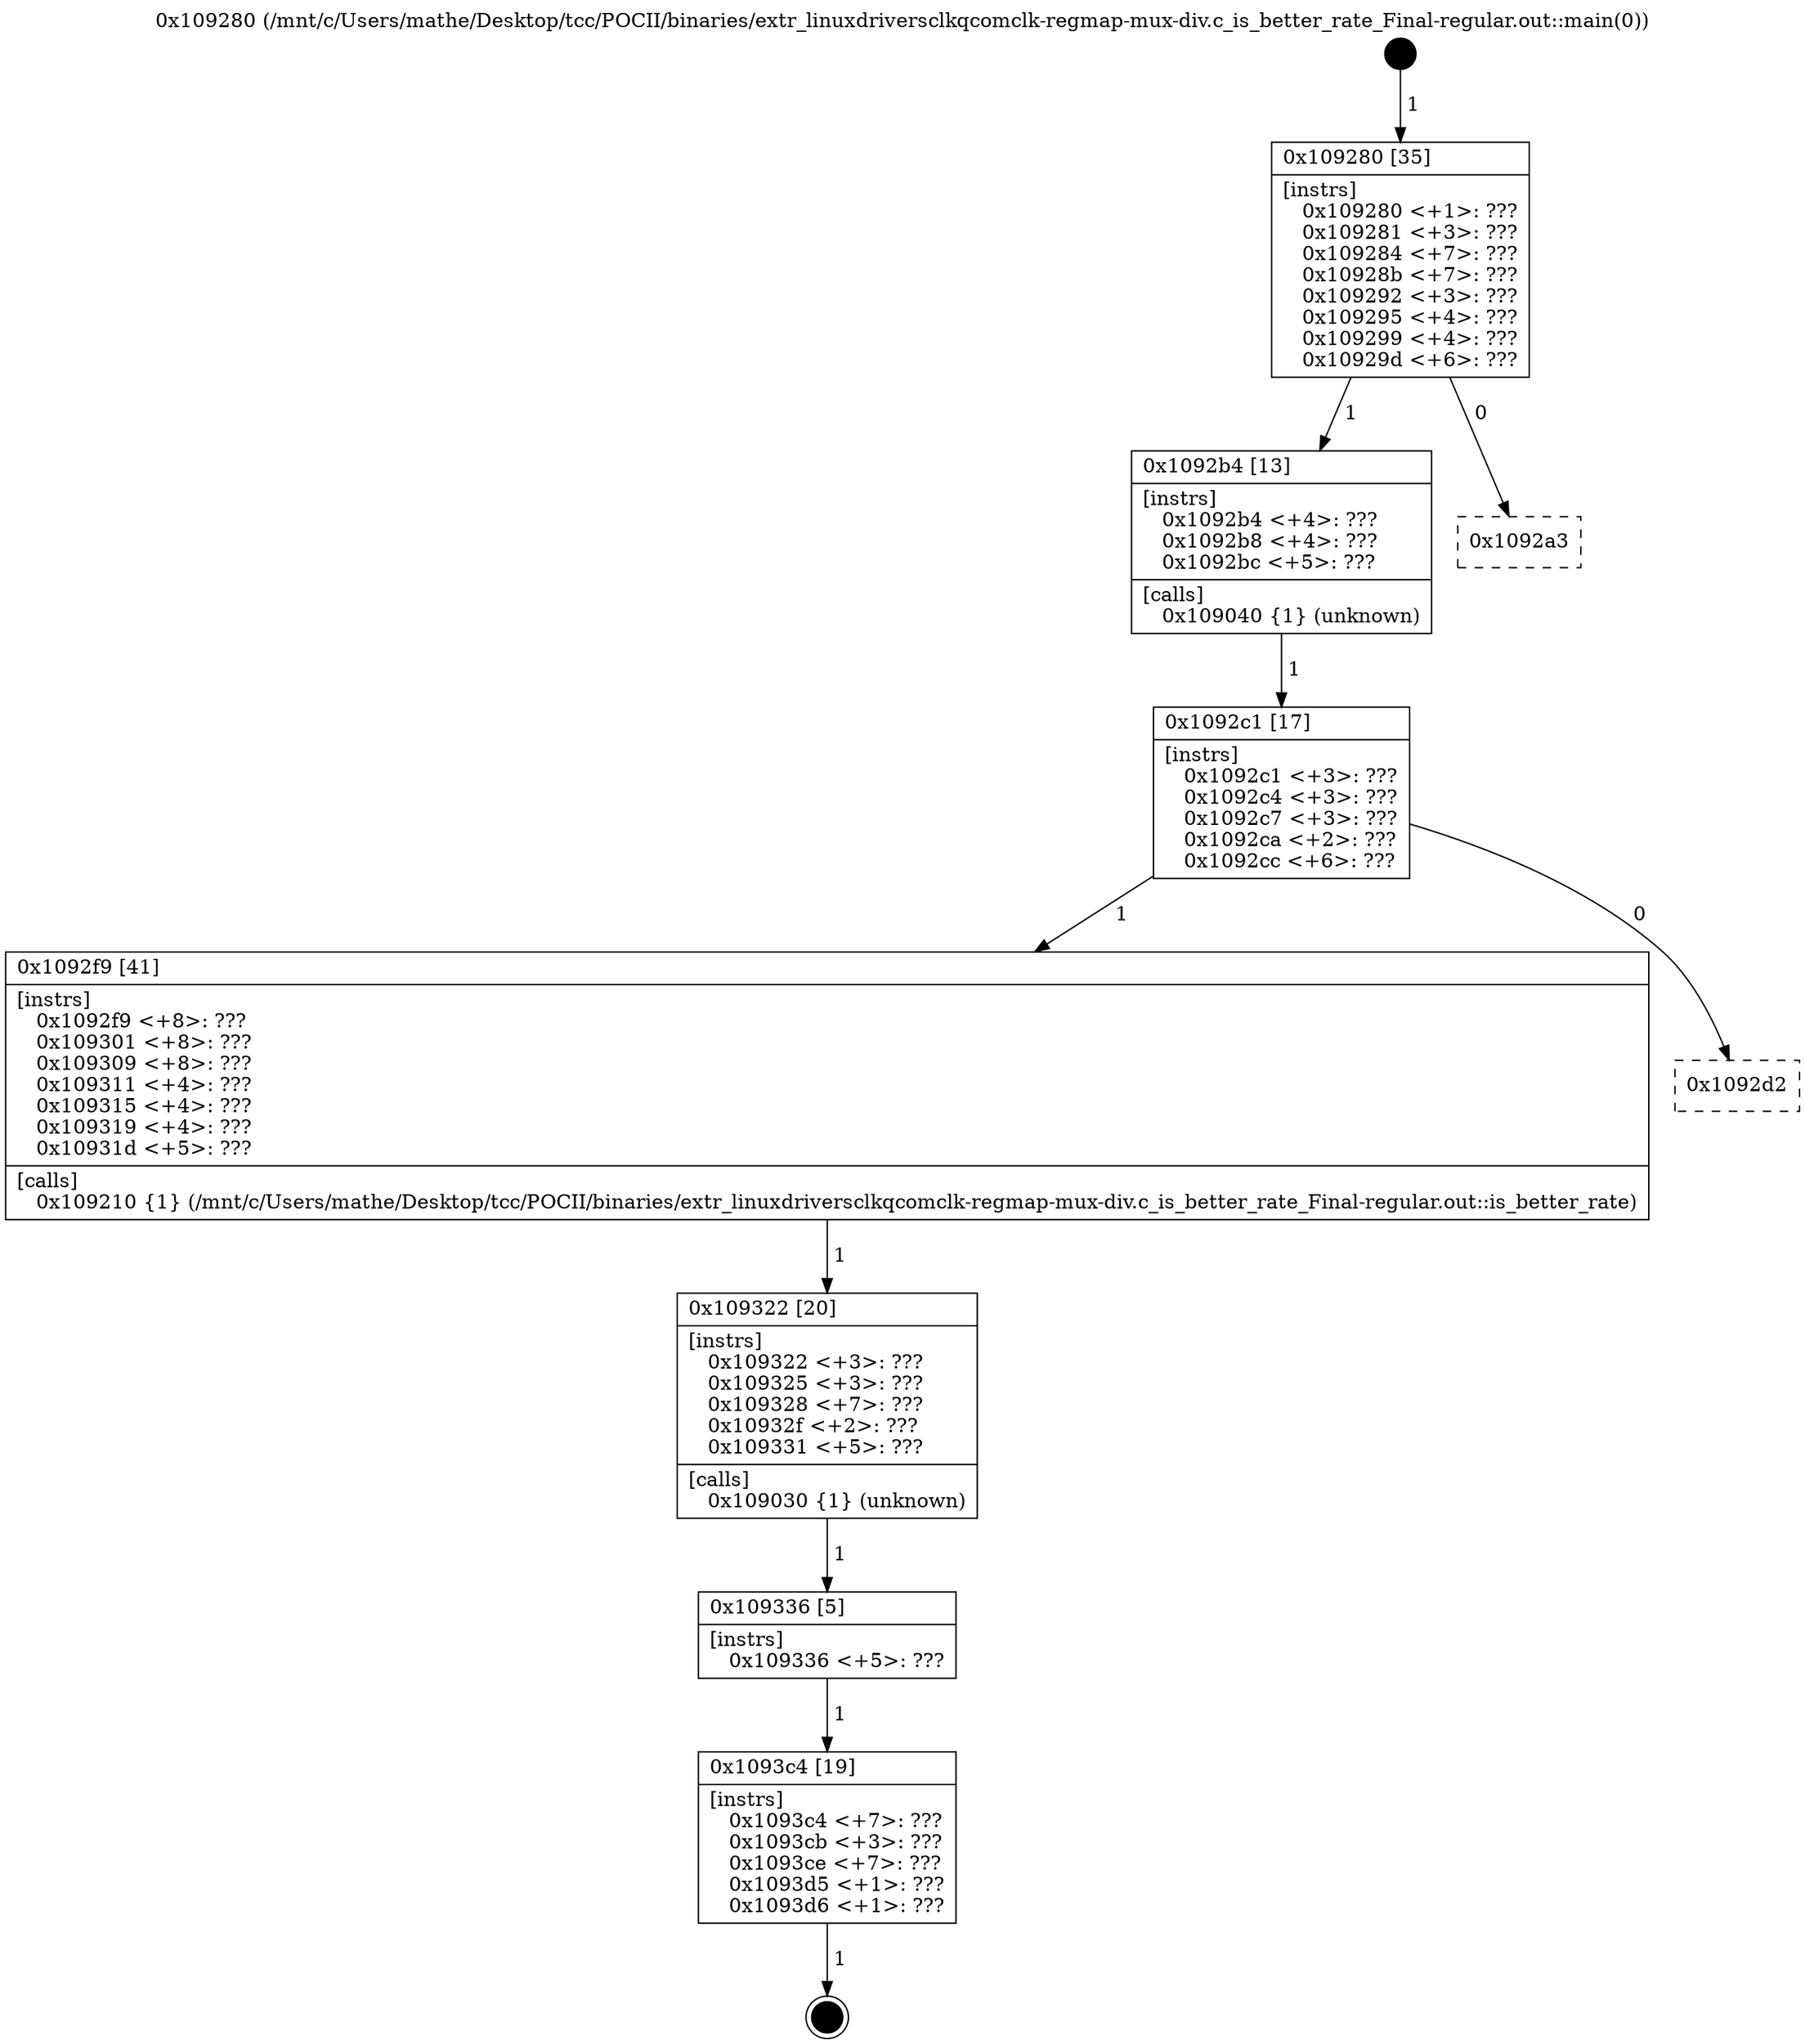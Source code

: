 digraph "0x109280" {
  label = "0x109280 (/mnt/c/Users/mathe/Desktop/tcc/POCII/binaries/extr_linuxdriversclkqcomclk-regmap-mux-div.c_is_better_rate_Final-regular.out::main(0))"
  labelloc = "t"
  node[shape=record]

  Entry [label="",width=0.3,height=0.3,shape=circle,fillcolor=black,style=filled]
  "0x109280" [label="{
     0x109280 [35]\l
     | [instrs]\l
     &nbsp;&nbsp;0x109280 \<+1\>: ???\l
     &nbsp;&nbsp;0x109281 \<+3\>: ???\l
     &nbsp;&nbsp;0x109284 \<+7\>: ???\l
     &nbsp;&nbsp;0x10928b \<+7\>: ???\l
     &nbsp;&nbsp;0x109292 \<+3\>: ???\l
     &nbsp;&nbsp;0x109295 \<+4\>: ???\l
     &nbsp;&nbsp;0x109299 \<+4\>: ???\l
     &nbsp;&nbsp;0x10929d \<+6\>: ???\l
  }"]
  "0x1092b4" [label="{
     0x1092b4 [13]\l
     | [instrs]\l
     &nbsp;&nbsp;0x1092b4 \<+4\>: ???\l
     &nbsp;&nbsp;0x1092b8 \<+4\>: ???\l
     &nbsp;&nbsp;0x1092bc \<+5\>: ???\l
     | [calls]\l
     &nbsp;&nbsp;0x109040 \{1\} (unknown)\l
  }"]
  "0x1092a3" [label="{
     0x1092a3\l
  }", style=dashed]
  "0x1092c1" [label="{
     0x1092c1 [17]\l
     | [instrs]\l
     &nbsp;&nbsp;0x1092c1 \<+3\>: ???\l
     &nbsp;&nbsp;0x1092c4 \<+3\>: ???\l
     &nbsp;&nbsp;0x1092c7 \<+3\>: ???\l
     &nbsp;&nbsp;0x1092ca \<+2\>: ???\l
     &nbsp;&nbsp;0x1092cc \<+6\>: ???\l
  }"]
  "0x1092f9" [label="{
     0x1092f9 [41]\l
     | [instrs]\l
     &nbsp;&nbsp;0x1092f9 \<+8\>: ???\l
     &nbsp;&nbsp;0x109301 \<+8\>: ???\l
     &nbsp;&nbsp;0x109309 \<+8\>: ???\l
     &nbsp;&nbsp;0x109311 \<+4\>: ???\l
     &nbsp;&nbsp;0x109315 \<+4\>: ???\l
     &nbsp;&nbsp;0x109319 \<+4\>: ???\l
     &nbsp;&nbsp;0x10931d \<+5\>: ???\l
     | [calls]\l
     &nbsp;&nbsp;0x109210 \{1\} (/mnt/c/Users/mathe/Desktop/tcc/POCII/binaries/extr_linuxdriversclkqcomclk-regmap-mux-div.c_is_better_rate_Final-regular.out::is_better_rate)\l
  }"]
  "0x1092d2" [label="{
     0x1092d2\l
  }", style=dashed]
  "0x109322" [label="{
     0x109322 [20]\l
     | [instrs]\l
     &nbsp;&nbsp;0x109322 \<+3\>: ???\l
     &nbsp;&nbsp;0x109325 \<+3\>: ???\l
     &nbsp;&nbsp;0x109328 \<+7\>: ???\l
     &nbsp;&nbsp;0x10932f \<+2\>: ???\l
     &nbsp;&nbsp;0x109331 \<+5\>: ???\l
     | [calls]\l
     &nbsp;&nbsp;0x109030 \{1\} (unknown)\l
  }"]
  "0x109336" [label="{
     0x109336 [5]\l
     | [instrs]\l
     &nbsp;&nbsp;0x109336 \<+5\>: ???\l
  }"]
  "0x1093c4" [label="{
     0x1093c4 [19]\l
     | [instrs]\l
     &nbsp;&nbsp;0x1093c4 \<+7\>: ???\l
     &nbsp;&nbsp;0x1093cb \<+3\>: ???\l
     &nbsp;&nbsp;0x1093ce \<+7\>: ???\l
     &nbsp;&nbsp;0x1093d5 \<+1\>: ???\l
     &nbsp;&nbsp;0x1093d6 \<+1\>: ???\l
  }"]
  Exit [label="",width=0.3,height=0.3,shape=circle,fillcolor=black,style=filled,peripheries=2]
  Entry -> "0x109280" [label=" 1"]
  "0x109280" -> "0x1092b4" [label=" 1"]
  "0x109280" -> "0x1092a3" [label=" 0"]
  "0x1092b4" -> "0x1092c1" [label=" 1"]
  "0x1092c1" -> "0x1092f9" [label=" 1"]
  "0x1092c1" -> "0x1092d2" [label=" 0"]
  "0x1092f9" -> "0x109322" [label=" 1"]
  "0x109322" -> "0x109336" [label=" 1"]
  "0x109336" -> "0x1093c4" [label=" 1"]
  "0x1093c4" -> Exit [label=" 1"]
}
